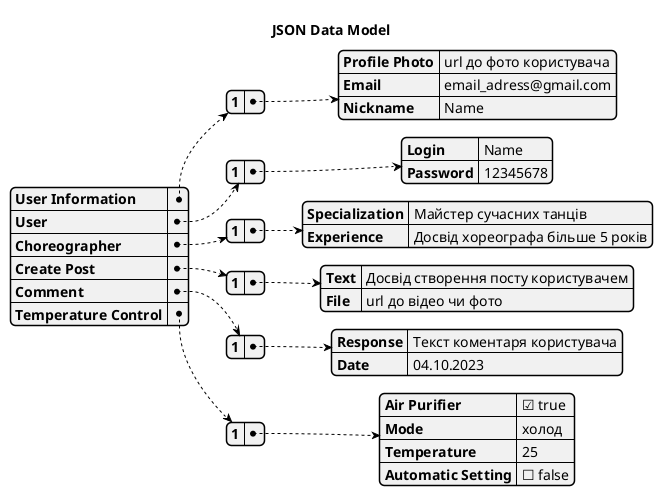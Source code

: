 @startjson

title JSON Data Model
{
 "User Information": {
        "1": {
            "Profile Photo": "url до фото користувача",
            "Email": "email_adress@gmail.com",
            "Nickname": "Name"
        }
    },
    "User": {
        "1": {
            "Login": "Name",
            "Password": "12345678"
        }
    },
    "Choreographer": {
        "1": {
            "Specialization": "Майстер сучасних танців",
            "Experience": "Досвід хореографа більше 5 років"
        }
    },
    "Create Post": {
        "1": {
            "Text": "Досвід створення посту користувачем",
            "File": "url до відео чи фото"
        }
    },
    "Comment": {
        "1": {
            "Response": "Текст коментаря користувача",
            "Date": "04.10.2023"
        }
    },
    "Temperature Control": {
        "1": {
            "Air Purifier": true,
            "Mode": "холод",
            "Temperature": 25,
            "Automatic Setting": false
        }
    }
}

@endjson
